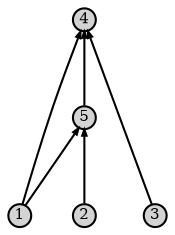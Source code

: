 digraph genome {
	// nodesep = 0.3
	rank = same
	rankdir = BT
	// ranksep = 0.2

	node [fixedsize = true]
	node [fontsize = 7]
	node [shape = circle]
	node [style = filled]
	node [width = 0.15]

	subgraph 0 {
		N0 [label = 1]
		N1 [label = 2]
		N2 [label = 3]
	}

	subgraph 1 {
		N4 [label = 5]
	}

	subgraph 2 {
		N3 [label = 4]
	}

	edge [arrowsize = 0.3]

	N0 -> N3
	// N1 -> N3
	N2 -> N3
	N1 -> N4
	N0 -> N4
	N4 -> N3
}

